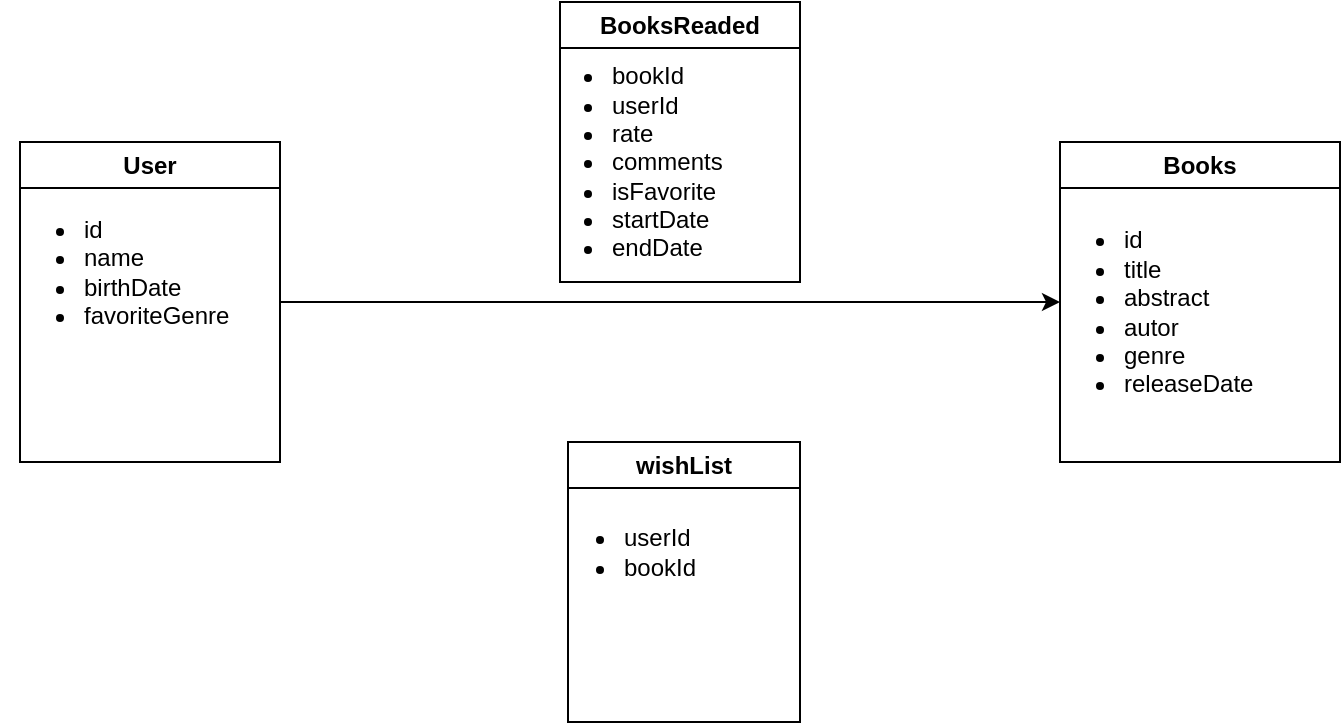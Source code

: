 <mxfile version="20.7.4" type="device"><diagram id="a2VfYGAXAeQBDv7bBezy" name="Página-1"><mxGraphModel dx="2074" dy="707" grid="1" gridSize="10" guides="1" tooltips="1" connect="1" arrows="1" fold="1" page="1" pageScale="1" pageWidth="827" pageHeight="1169" math="0" shadow="0"><root><mxCell id="0"/><mxCell id="1" parent="0"/><mxCell id="Syze9CzAxrZUURj9SBQC-9" value="User" style="swimlane;whiteSpace=wrap;html=1;" vertex="1" parent="1"><mxGeometry x="100" y="150" width="130" height="160" as="geometry"/></mxCell><mxCell id="Syze9CzAxrZUURj9SBQC-18" value="&lt;ul&gt;&lt;li&gt;id&lt;/li&gt;&lt;li&gt;name&lt;/li&gt;&lt;li&gt;birthDate&lt;/li&gt;&lt;li&gt;favoriteGenre&lt;/li&gt;&lt;/ul&gt;" style="text;html=1;align=left;verticalAlign=middle;resizable=0;points=[];autosize=1;strokeColor=none;fillColor=none;" vertex="1" parent="Syze9CzAxrZUURj9SBQC-9"><mxGeometry x="-10" y="15" width="140" height="100" as="geometry"/></mxCell><mxCell id="Syze9CzAxrZUURj9SBQC-14" value="Books" style="swimlane;whiteSpace=wrap;html=1;" vertex="1" parent="1"><mxGeometry x="620" y="150" width="140" height="160" as="geometry"/></mxCell><mxCell id="Syze9CzAxrZUURj9SBQC-16" value="&lt;ul&gt;&lt;li&gt;id&lt;/li&gt;&lt;li&gt;title&lt;/li&gt;&lt;li&gt;abstract&lt;/li&gt;&lt;li&gt;autor&lt;/li&gt;&lt;li&gt;genre&lt;/li&gt;&lt;li&gt;releaseDate&lt;/li&gt;&lt;/ul&gt;" style="text;html=1;strokeColor=none;fillColor=none;align=left;verticalAlign=middle;whiteSpace=wrap;rounded=0;" vertex="1" parent="Syze9CzAxrZUURj9SBQC-14"><mxGeometry x="-10" y="70" width="60" height="30" as="geometry"/></mxCell><mxCell id="Syze9CzAxrZUURj9SBQC-15" value="" style="endArrow=classic;html=1;rounded=0;exitX=1;exitY=0.5;exitDx=0;exitDy=0;entryX=0;entryY=0.5;entryDx=0;entryDy=0;" edge="1" parent="1" source="Syze9CzAxrZUURj9SBQC-9" target="Syze9CzAxrZUURj9SBQC-14"><mxGeometry width="50" height="50" relative="1" as="geometry"><mxPoint x="390" y="390" as="sourcePoint"/><mxPoint x="440" y="340" as="targetPoint"/></mxGeometry></mxCell><mxCell id="Syze9CzAxrZUURj9SBQC-20" value="BooksReaded" style="swimlane;whiteSpace=wrap;html=1;" vertex="1" parent="1"><mxGeometry x="370" y="80" width="120" height="140" as="geometry"/></mxCell><mxCell id="Syze9CzAxrZUURj9SBQC-22" value="&lt;ul&gt;&lt;li&gt;bookId&lt;/li&gt;&lt;li&gt;userId&lt;/li&gt;&lt;li&gt;rate&lt;/li&gt;&lt;li&gt;comments&lt;/li&gt;&lt;li&gt;isFavorite&lt;/li&gt;&lt;li&gt;startDate&lt;/li&gt;&lt;li&gt;endDate&lt;/li&gt;&lt;/ul&gt;" style="text;html=1;align=left;verticalAlign=middle;resizable=0;points=[];autosize=1;strokeColor=none;fillColor=none;" vertex="1" parent="Syze9CzAxrZUURj9SBQC-20"><mxGeometry x="-16" y="10" width="120" height="140" as="geometry"/></mxCell><mxCell id="Syze9CzAxrZUURj9SBQC-23" value="wishList" style="swimlane;whiteSpace=wrap;html=1;" vertex="1" parent="1"><mxGeometry x="374" y="300" width="116" height="140" as="geometry"/></mxCell><mxCell id="Syze9CzAxrZUURj9SBQC-24" value="&lt;ul&gt;&lt;li&gt;userId&lt;/li&gt;&lt;li&gt;bookId&lt;/li&gt;&lt;/ul&gt;" style="text;html=1;strokeColor=none;fillColor=none;align=left;verticalAlign=middle;whiteSpace=wrap;rounded=0;" vertex="1" parent="Syze9CzAxrZUURj9SBQC-23"><mxGeometry x="-14" y="40" width="60" height="30" as="geometry"/></mxCell></root></mxGraphModel></diagram></mxfile>